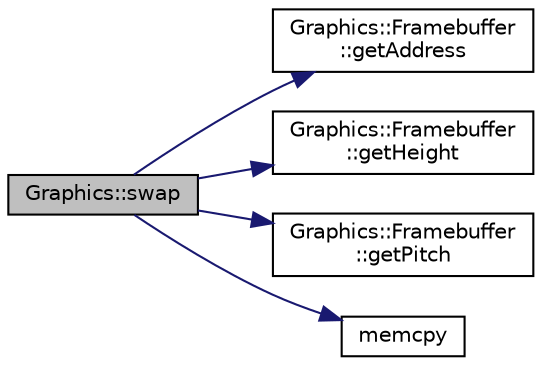 digraph "Graphics::swap"
{
 // LATEX_PDF_SIZE
  edge [fontname="Helvetica",fontsize="10",labelfontname="Helvetica",labelfontsize="10"];
  node [fontname="Helvetica",fontsize="10",shape=record];
  rankdir="LR";
  Node1 [label="Graphics::swap",height=0.2,width=0.4,color="black", fillcolor="grey75", style="filled", fontcolor="black",tooltip="Swap the data on backbuffer to memory video buffer and show in the screen."];
  Node1 -> Node2 [color="midnightblue",fontsize="10",style="solid",fontname="Helvetica"];
  Node2 [label="Graphics::Framebuffer\l::getAddress",height=0.2,width=0.4,color="black", fillcolor="white", style="filled",URL="$d0/dcb/class_graphics_1_1_framebuffer.html#af62e5c11c830410a3213e2b17075b158",tooltip=" "];
  Node1 -> Node3 [color="midnightblue",fontsize="10",style="solid",fontname="Helvetica"];
  Node3 [label="Graphics::Framebuffer\l::getHeight",height=0.2,width=0.4,color="black", fillcolor="white", style="filled",URL="$d0/dcb/class_graphics_1_1_framebuffer.html#a1056e91da94b6937b0a6deeb3a859368",tooltip=" "];
  Node1 -> Node4 [color="midnightblue",fontsize="10",style="solid",fontname="Helvetica"];
  Node4 [label="Graphics::Framebuffer\l::getPitch",height=0.2,width=0.4,color="black", fillcolor="white", style="filled",URL="$d0/dcb/class_graphics_1_1_framebuffer.html#a4b6694a0728b42872a51eb15a631cd51",tooltip=" "];
  Node1 -> Node5 [color="midnightblue",fontsize="10",style="solid",fontname="Helvetica"];
  Node5 [label="memcpy",height=0.2,width=0.4,color="black", fillcolor="white", style="filled",URL="$d5/d24/string_8cpp.html#a370712322c794e949c996946f2283ea8",tooltip=" "];
}
